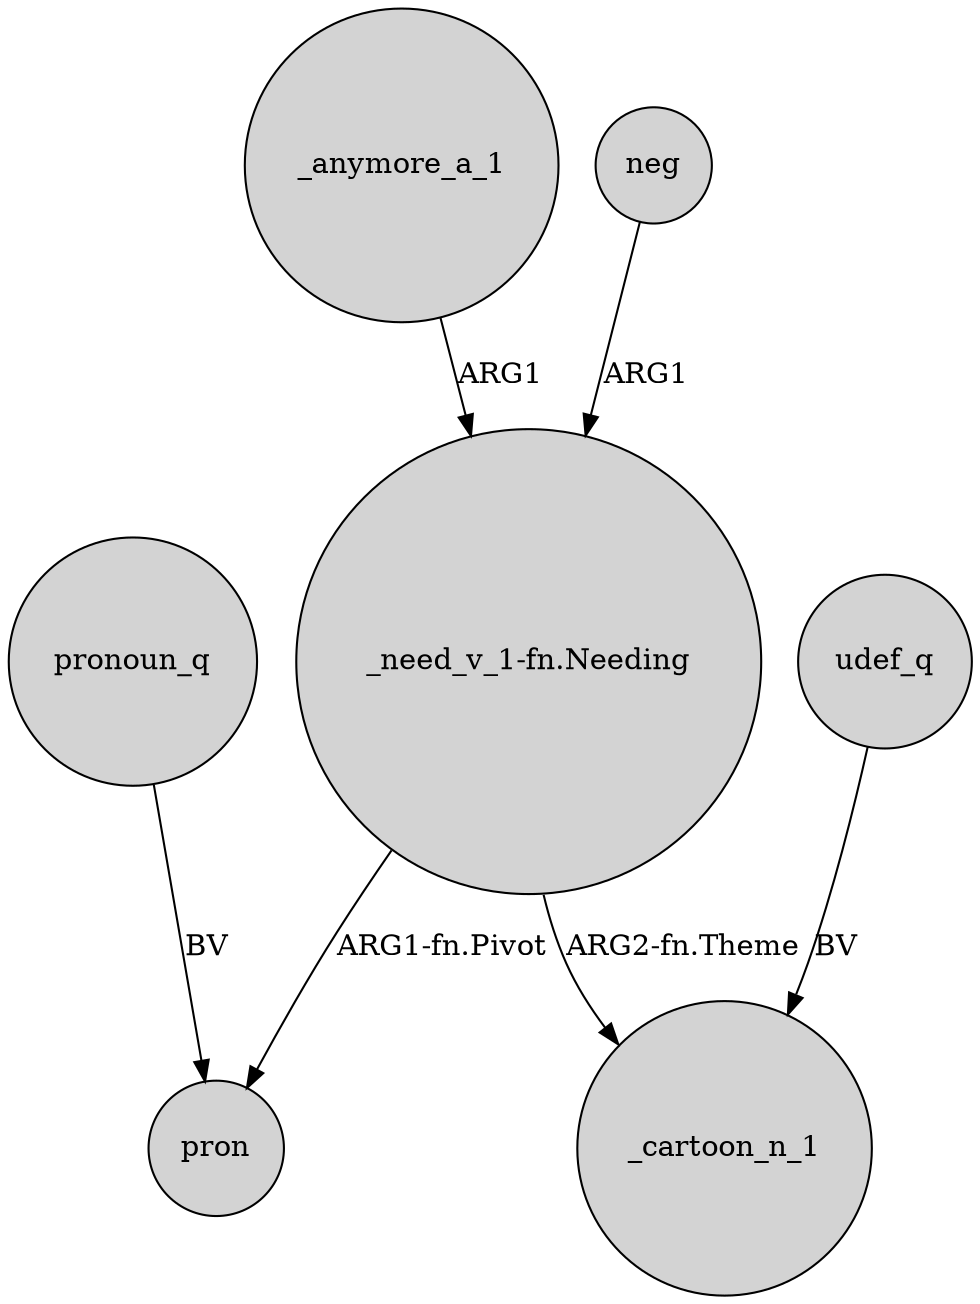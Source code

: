 digraph {
	node [shape=circle style=filled]
	_anymore_a_1 -> "_need_v_1-fn.Needing" [label=ARG1]
	"_need_v_1-fn.Needing" -> pron [label="ARG1-fn.Pivot"]
	neg -> "_need_v_1-fn.Needing" [label=ARG1]
	"_need_v_1-fn.Needing" -> _cartoon_n_1 [label="ARG2-fn.Theme"]
	udef_q -> _cartoon_n_1 [label=BV]
	pronoun_q -> pron [label=BV]
}
